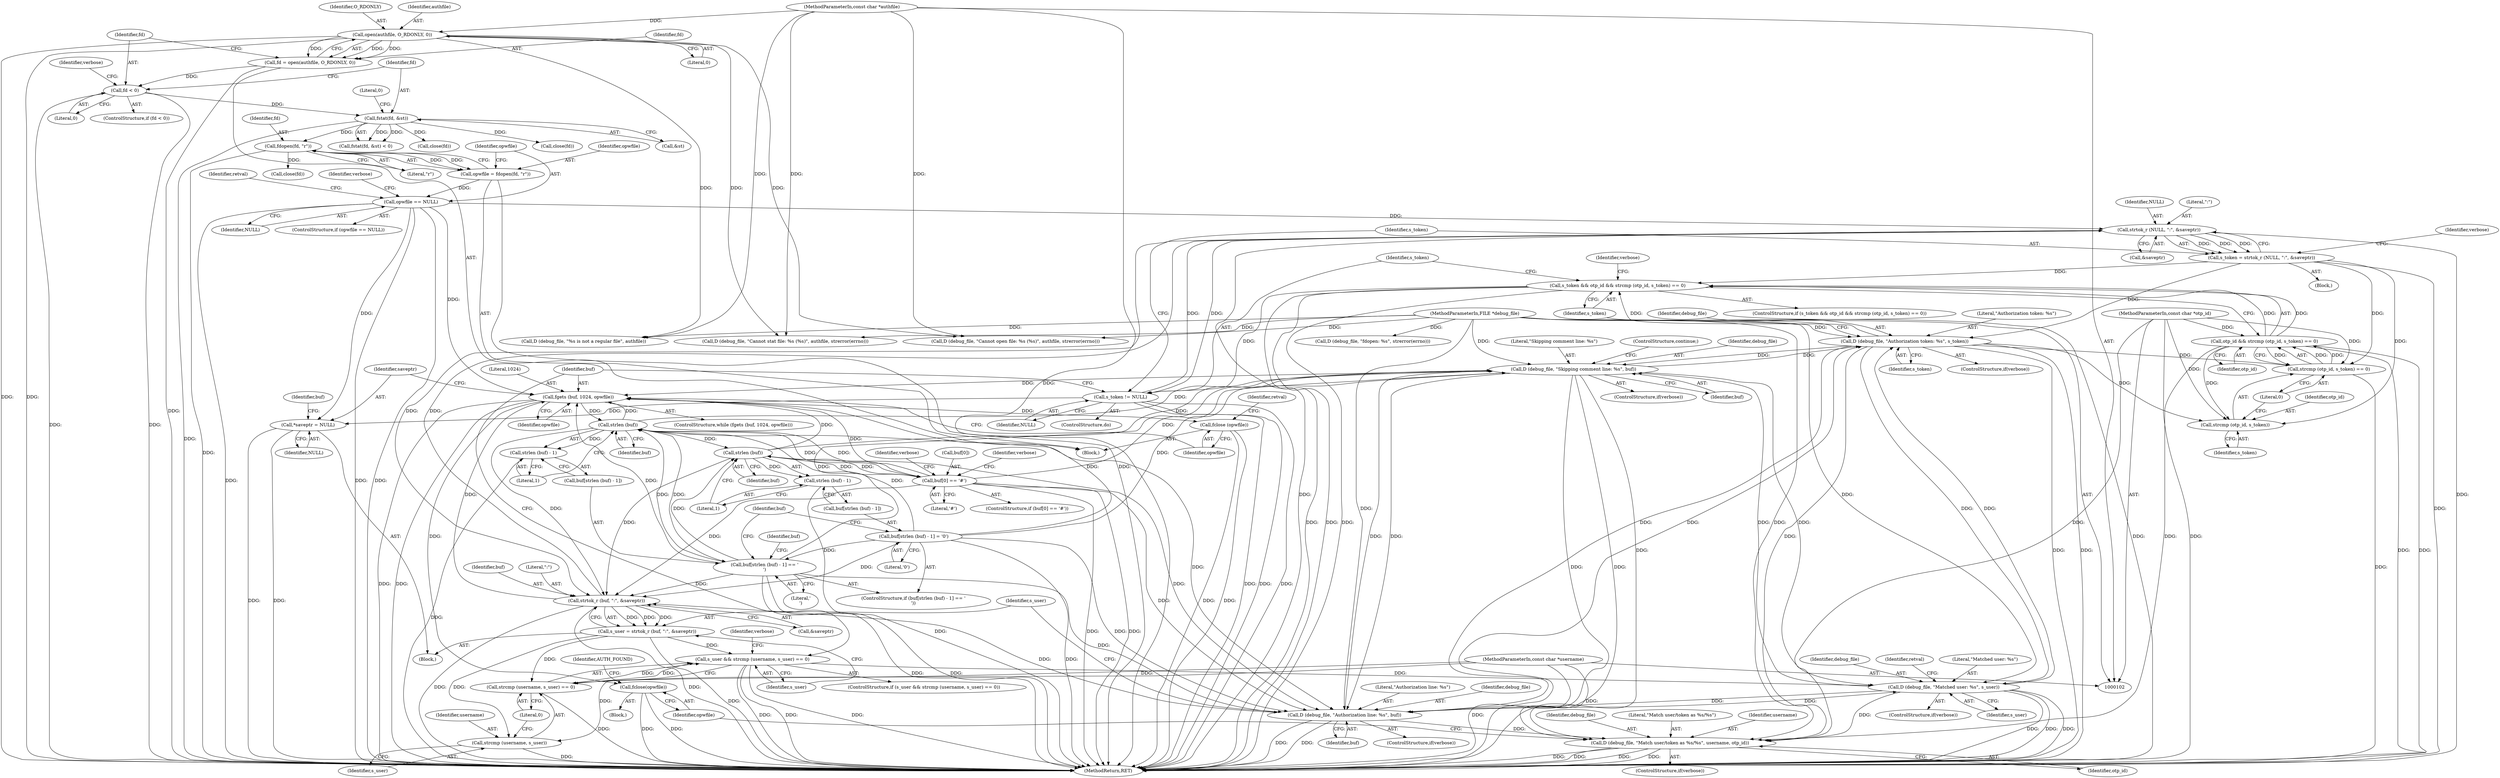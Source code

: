 digraph "0_yubico-pam_0f6ceabab0a8849b47f67d727aa526c2656089ba@API" {
"1000277" [label="(Call,strtok_r (NULL, \":\", &saveptr))"];
"1000310" [label="(Call,s_token != NULL)"];
"1000289" [label="(Call,s_token && otp_id && strcmp (otp_id, s_token) == 0)"];
"1000275" [label="(Call,s_token = strtok_r (NULL, \":\", &saveptr))"];
"1000277" [label="(Call,strtok_r (NULL, \":\", &saveptr))"];
"1000183" [label="(Call,opwfile == NULL)"];
"1000177" [label="(Call,opwfile = fdopen(fd, \"r\"))"];
"1000179" [label="(Call,fdopen(fd, \"r\"))"];
"1000142" [label="(Call,fstat(fd, &st))"];
"1000126" [label="(Call,fd < 0)"];
"1000119" [label="(Call,fd = open(authfile, O_RDONLY, 0))"];
"1000121" [label="(Call,open(authfile, O_RDONLY, 0))"];
"1000103" [label="(MethodParameterIn,const char *authfile)"];
"1000250" [label="(Call,strtok_r (buf, \":\", &saveptr))"];
"1000224" [label="(Call,strlen (buf))"];
"1000216" [label="(Call,strlen (buf))"];
"1000220" [label="(Call,buf[strlen (buf) - 1] = '\0')"];
"1000202" [label="(Call,fgets (buf, 1024, opwfile))"];
"1000212" [label="(Call,buf[strlen (buf) - 1] == '\n')"];
"1000229" [label="(Call,buf[0] == '#')"];
"1000237" [label="(Call,D (debug_file, \"Skipping comment line: %s\", buf))"];
"1000284" [label="(Call,D (debug_file, \"Authorization token: %s\", s_token))"];
"1000266" [label="(Call,D (debug_file, \"Matched user: %s\", s_user))"];
"1000244" [label="(Call,D (debug_file, \"Authorization line: %s\", buf))"];
"1000107" [label="(MethodParameterIn,FILE *debug_file)"];
"1000256" [label="(Call,s_user && strcmp (username, s_user) == 0)"];
"1000248" [label="(Call,s_user = strtok_r (buf, \":\", &saveptr))"];
"1000258" [label="(Call,strcmp (username, s_user) == 0)"];
"1000104" [label="(MethodParameterIn,const char *username)"];
"1000291" [label="(Call,otp_id && strcmp (otp_id, s_token) == 0)"];
"1000105" [label="(MethodParameterIn,const char *otp_id)"];
"1000293" [label="(Call,strcmp (otp_id, s_token) == 0)"];
"1000223" [label="(Call,strlen (buf) - 1)"];
"1000208" [label="(Call,*saveptr = NULL)"];
"1000294" [label="(Call,strcmp (otp_id, s_token))"];
"1000301" [label="(Call,D (debug_file, \"Match user/token as %s/%s\", username, otp_id))"];
"1000215" [label="(Call,strlen (buf) - 1)"];
"1000306" [label="(Call,fclose(opwfile))"];
"1000313" [label="(Call,fclose (opwfile))"];
"1000259" [label="(Call,strcmp (username, s_user))"];
"1000219" [label="(Literal,'\n')"];
"1000253" [label="(Call,&saveptr)"];
"1000264" [label="(ControlStructure,if(verbose))"];
"1000211" [label="(ControlStructure,if (buf[strlen (buf) - 1] == '\n'))"];
"1000246" [label="(Literal,\"Authorization line: %s\")"];
"1000119" [label="(Call,fd = open(authfile, O_RDONLY, 0))"];
"1000251" [label="(Identifier,buf)"];
"1000243" [label="(Identifier,verbose)"];
"1000293" [label="(Call,strcmp (otp_id, s_token) == 0)"];
"1000202" [label="(Call,fgets (buf, 1024, opwfile))"];
"1000216" [label="(Call,strlen (buf))"];
"1000208" [label="(Call,*saveptr = NULL)"];
"1000298" [label="(Block,)"];
"1000105" [label="(MethodParameterIn,const char *otp_id)"];
"1000132" [label="(Call,D (debug_file, \"Cannot open file: %s (%s)\", authfile, strerror(errno)))"];
"1000224" [label="(Call,strlen (buf))"];
"1000201" [label="(ControlStructure,while (fgets (buf, 1024, opwfile)))"];
"1000210" [label="(Identifier,NULL)"];
"1000309" [label="(Identifier,AUTH_FOUND)"];
"1000296" [label="(Identifier,s_token)"];
"1000289" [label="(Call,s_token && otp_id && strcmp (otp_id, s_token) == 0)"];
"1000126" [label="(Call,fd < 0)"];
"1000302" [label="(Identifier,debug_file)"];
"1000284" [label="(Call,D (debug_file, \"Authorization token: %s\", s_token))"];
"1000128" [label="(Literal,0)"];
"1000124" [label="(Literal,0)"];
"1000209" [label="(Identifier,saveptr)"];
"1000107" [label="(MethodParameterIn,FILE *debug_file)"];
"1000177" [label="(Call,opwfile = fdopen(fd, \"r\"))"];
"1000231" [label="(Identifier,buf)"];
"1000225" [label="(Identifier,buf)"];
"1000285" [label="(Identifier,debug_file)"];
"1000257" [label="(Identifier,s_user)"];
"1000250" [label="(Call,strtok_r (buf, \":\", &saveptr))"];
"1000179" [label="(Call,fdopen(fd, \"r\"))"];
"1000290" [label="(Identifier,s_token)"];
"1000306" [label="(Call,fclose(opwfile))"];
"1000142" [label="(Call,fstat(fd, &st))"];
"1000291" [label="(Call,otp_id && strcmp (otp_id, s_token) == 0)"];
"1000269" [label="(Identifier,s_user)"];
"1000297" [label="(Literal,0)"];
"1000311" [label="(Identifier,s_token)"];
"1000317" [label="(MethodReturn,RET)"];
"1000169" [label="(Call,D (debug_file, \"%s is not a regular file\", authfile))"];
"1000294" [label="(Call,strcmp (otp_id, s_token))"];
"1000235" [label="(ControlStructure,if(verbose))"];
"1000212" [label="(Call,buf[strlen (buf) - 1] == '\n')"];
"1000120" [label="(Identifier,fd)"];
"1000125" [label="(ControlStructure,if (fd < 0))"];
"1000283" [label="(Identifier,verbose)"];
"1000288" [label="(ControlStructure,if (s_token && otp_id && strcmp (otp_id, s_token) == 0))"];
"1000312" [label="(Identifier,NULL)"];
"1000276" [label="(Identifier,s_token)"];
"1000173" [label="(Call,close(fd))"];
"1000206" [label="(Block,)"];
"1000226" [label="(Literal,1)"];
"1000280" [label="(Call,&saveptr)"];
"1000301" [label="(Call,D (debug_file, \"Match user/token as %s/%s\", username, otp_id))"];
"1000287" [label="(Identifier,s_token)"];
"1000248" [label="(Call,s_user = strtok_r (buf, \":\", &saveptr))"];
"1000123" [label="(Identifier,O_RDONLY)"];
"1000299" [label="(ControlStructure,if(verbose))"];
"1000184" [label="(Identifier,opwfile)"];
"1000275" [label="(Call,s_token = strtok_r (NULL, \":\", &saveptr))"];
"1000259" [label="(Call,strcmp (username, s_user))"];
"1000205" [label="(Identifier,opwfile)"];
"1000121" [label="(Call,open(authfile, O_RDONLY, 0))"];
"1000108" [label="(Block,)"];
"1000305" [label="(Identifier,otp_id)"];
"1000194" [label="(Call,close(fd))"];
"1000214" [label="(Identifier,buf)"];
"1000314" [label="(Identifier,opwfile)"];
"1000217" [label="(Identifier,buf)"];
"1000255" [label="(ControlStructure,if (s_user && strcmp (username, s_user) == 0))"];
"1000183" [label="(Call,opwfile == NULL)"];
"1000274" [label="(Block,)"];
"1000267" [label="(Identifier,debug_file)"];
"1000271" [label="(Identifier,retval)"];
"1000310" [label="(Call,s_token != NULL)"];
"1000282" [label="(ControlStructure,if(verbose))"];
"1000295" [label="(Identifier,otp_id)"];
"1000286" [label="(Literal,\"Authorization token: %s\")"];
"1000300" [label="(Identifier,verbose)"];
"1000307" [label="(Identifier,opwfile)"];
"1000244" [label="(Call,D (debug_file, \"Authorization line: %s\", buf))"];
"1000266" [label="(Call,D (debug_file, \"Matched user: %s\", s_user))"];
"1000156" [label="(Call,close(fd))"];
"1000273" [label="(ControlStructure,do)"];
"1000122" [label="(Identifier,authfile)"];
"1000144" [label="(Call,&st)"];
"1000247" [label="(Identifier,buf)"];
"1000189" [label="(Call,D (debug_file, \"fdopen: %s\", strerror(errno)))"];
"1000313" [label="(Call,fclose (opwfile))"];
"1000237" [label="(Call,D (debug_file, \"Skipping comment line: %s\", buf))"];
"1000240" [label="(Identifier,buf)"];
"1000292" [label="(Identifier,otp_id)"];
"1000303" [label="(Literal,\"Match user/token as %s/%s\")"];
"1000260" [label="(Identifier,username)"];
"1000141" [label="(Call,fstat(fd, &st) < 0)"];
"1000150" [label="(Call,D (debug_file, \"Cannot stat file: %s (%s)\", authfile, strerror(errno)))"];
"1000252" [label="(Literal,\":\")"];
"1000215" [label="(Call,strlen (buf) - 1)"];
"1000242" [label="(ControlStructure,if(verbose))"];
"1000222" [label="(Identifier,buf)"];
"1000227" [label="(Literal,'\0')"];
"1000127" [label="(Identifier,fd)"];
"1000204" [label="(Literal,1024)"];
"1000239" [label="(Literal,\"Skipping comment line: %s\")"];
"1000221" [label="(Call,buf[strlen (buf) - 1])"];
"1000316" [label="(Identifier,retval)"];
"1000199" [label="(Identifier,retval)"];
"1000218" [label="(Literal,1)"];
"1000213" [label="(Call,buf[strlen (buf) - 1])"];
"1000265" [label="(Identifier,verbose)"];
"1000245" [label="(Identifier,debug_file)"];
"1000268" [label="(Literal,\"Matched user: %s\")"];
"1000203" [label="(Identifier,buf)"];
"1000258" [label="(Call,strcmp (username, s_user) == 0)"];
"1000230" [label="(Call,buf[0])"];
"1000262" [label="(Literal,0)"];
"1000143" [label="(Identifier,fd)"];
"1000180" [label="(Identifier,fd)"];
"1000103" [label="(MethodParameterIn,const char *authfile)"];
"1000256" [label="(Call,s_user && strcmp (username, s_user) == 0)"];
"1000104" [label="(MethodParameterIn,const char *username)"];
"1000241" [label="(ControlStructure,continue;)"];
"1000220" [label="(Call,buf[strlen (buf) - 1] = '\0')"];
"1000185" [label="(Identifier,NULL)"];
"1000236" [label="(Identifier,verbose)"];
"1000181" [label="(Literal,\"r\")"];
"1000233" [label="(Literal,'#')"];
"1000228" [label="(ControlStructure,if (buf[0] == '#'))"];
"1000188" [label="(Identifier,verbose)"];
"1000304" [label="(Identifier,username)"];
"1000223" [label="(Call,strlen (buf) - 1)"];
"1000178" [label="(Identifier,opwfile)"];
"1000278" [label="(Identifier,NULL)"];
"1000238" [label="(Identifier,debug_file)"];
"1000261" [label="(Identifier,s_user)"];
"1000131" [label="(Identifier,verbose)"];
"1000182" [label="(ControlStructure,if (opwfile == NULL))"];
"1000279" [label="(Literal,\":\")"];
"1000146" [label="(Literal,0)"];
"1000249" [label="(Identifier,s_user)"];
"1000277" [label="(Call,strtok_r (NULL, \":\", &saveptr))"];
"1000229" [label="(Call,buf[0] == '#')"];
"1000277" -> "1000275"  [label="AST: "];
"1000277" -> "1000280"  [label="CFG: "];
"1000278" -> "1000277"  [label="AST: "];
"1000279" -> "1000277"  [label="AST: "];
"1000280" -> "1000277"  [label="AST: "];
"1000275" -> "1000277"  [label="CFG: "];
"1000277" -> "1000317"  [label="DDG: "];
"1000277" -> "1000317"  [label="DDG: "];
"1000277" -> "1000250"  [label="DDG: "];
"1000277" -> "1000275"  [label="DDG: "];
"1000277" -> "1000275"  [label="DDG: "];
"1000277" -> "1000275"  [label="DDG: "];
"1000310" -> "1000277"  [label="DDG: "];
"1000183" -> "1000277"  [label="DDG: "];
"1000250" -> "1000277"  [label="DDG: "];
"1000277" -> "1000310"  [label="DDG: "];
"1000310" -> "1000273"  [label="AST: "];
"1000310" -> "1000312"  [label="CFG: "];
"1000311" -> "1000310"  [label="AST: "];
"1000312" -> "1000310"  [label="AST: "];
"1000203" -> "1000310"  [label="CFG: "];
"1000276" -> "1000310"  [label="CFG: "];
"1000310" -> "1000317"  [label="DDG: "];
"1000310" -> "1000317"  [label="DDG: "];
"1000310" -> "1000317"  [label="DDG: "];
"1000310" -> "1000208"  [label="DDG: "];
"1000289" -> "1000310"  [label="DDG: "];
"1000289" -> "1000288"  [label="AST: "];
"1000289" -> "1000290"  [label="CFG: "];
"1000289" -> "1000291"  [label="CFG: "];
"1000290" -> "1000289"  [label="AST: "];
"1000291" -> "1000289"  [label="AST: "];
"1000311" -> "1000289"  [label="CFG: "];
"1000300" -> "1000289"  [label="CFG: "];
"1000289" -> "1000317"  [label="DDG: "];
"1000289" -> "1000317"  [label="DDG: "];
"1000289" -> "1000317"  [label="DDG: "];
"1000275" -> "1000289"  [label="DDG: "];
"1000284" -> "1000289"  [label="DDG: "];
"1000291" -> "1000289"  [label="DDG: "];
"1000291" -> "1000289"  [label="DDG: "];
"1000275" -> "1000274"  [label="AST: "];
"1000276" -> "1000275"  [label="AST: "];
"1000283" -> "1000275"  [label="CFG: "];
"1000275" -> "1000317"  [label="DDG: "];
"1000275" -> "1000284"  [label="DDG: "];
"1000275" -> "1000293"  [label="DDG: "];
"1000275" -> "1000294"  [label="DDG: "];
"1000183" -> "1000182"  [label="AST: "];
"1000183" -> "1000185"  [label="CFG: "];
"1000184" -> "1000183"  [label="AST: "];
"1000185" -> "1000183"  [label="AST: "];
"1000188" -> "1000183"  [label="CFG: "];
"1000199" -> "1000183"  [label="CFG: "];
"1000183" -> "1000317"  [label="DDG: "];
"1000183" -> "1000317"  [label="DDG: "];
"1000183" -> "1000317"  [label="DDG: "];
"1000177" -> "1000183"  [label="DDG: "];
"1000183" -> "1000202"  [label="DDG: "];
"1000183" -> "1000208"  [label="DDG: "];
"1000177" -> "1000108"  [label="AST: "];
"1000177" -> "1000179"  [label="CFG: "];
"1000178" -> "1000177"  [label="AST: "];
"1000179" -> "1000177"  [label="AST: "];
"1000184" -> "1000177"  [label="CFG: "];
"1000177" -> "1000317"  [label="DDG: "];
"1000179" -> "1000177"  [label="DDG: "];
"1000179" -> "1000177"  [label="DDG: "];
"1000179" -> "1000181"  [label="CFG: "];
"1000180" -> "1000179"  [label="AST: "];
"1000181" -> "1000179"  [label="AST: "];
"1000179" -> "1000317"  [label="DDG: "];
"1000142" -> "1000179"  [label="DDG: "];
"1000179" -> "1000194"  [label="DDG: "];
"1000142" -> "1000141"  [label="AST: "];
"1000142" -> "1000144"  [label="CFG: "];
"1000143" -> "1000142"  [label="AST: "];
"1000144" -> "1000142"  [label="AST: "];
"1000146" -> "1000142"  [label="CFG: "];
"1000142" -> "1000317"  [label="DDG: "];
"1000142" -> "1000141"  [label="DDG: "];
"1000142" -> "1000141"  [label="DDG: "];
"1000126" -> "1000142"  [label="DDG: "];
"1000142" -> "1000156"  [label="DDG: "];
"1000142" -> "1000173"  [label="DDG: "];
"1000126" -> "1000125"  [label="AST: "];
"1000126" -> "1000128"  [label="CFG: "];
"1000127" -> "1000126"  [label="AST: "];
"1000128" -> "1000126"  [label="AST: "];
"1000131" -> "1000126"  [label="CFG: "];
"1000143" -> "1000126"  [label="CFG: "];
"1000126" -> "1000317"  [label="DDG: "];
"1000126" -> "1000317"  [label="DDG: "];
"1000119" -> "1000126"  [label="DDG: "];
"1000119" -> "1000108"  [label="AST: "];
"1000119" -> "1000121"  [label="CFG: "];
"1000120" -> "1000119"  [label="AST: "];
"1000121" -> "1000119"  [label="AST: "];
"1000127" -> "1000119"  [label="CFG: "];
"1000119" -> "1000317"  [label="DDG: "];
"1000121" -> "1000119"  [label="DDG: "];
"1000121" -> "1000119"  [label="DDG: "];
"1000121" -> "1000119"  [label="DDG: "];
"1000121" -> "1000124"  [label="CFG: "];
"1000122" -> "1000121"  [label="AST: "];
"1000123" -> "1000121"  [label="AST: "];
"1000124" -> "1000121"  [label="AST: "];
"1000121" -> "1000317"  [label="DDG: "];
"1000121" -> "1000317"  [label="DDG: "];
"1000103" -> "1000121"  [label="DDG: "];
"1000121" -> "1000132"  [label="DDG: "];
"1000121" -> "1000150"  [label="DDG: "];
"1000121" -> "1000169"  [label="DDG: "];
"1000103" -> "1000102"  [label="AST: "];
"1000103" -> "1000317"  [label="DDG: "];
"1000103" -> "1000132"  [label="DDG: "];
"1000103" -> "1000150"  [label="DDG: "];
"1000103" -> "1000169"  [label="DDG: "];
"1000250" -> "1000248"  [label="AST: "];
"1000250" -> "1000253"  [label="CFG: "];
"1000251" -> "1000250"  [label="AST: "];
"1000252" -> "1000250"  [label="AST: "];
"1000253" -> "1000250"  [label="AST: "];
"1000248" -> "1000250"  [label="CFG: "];
"1000250" -> "1000317"  [label="DDG: "];
"1000250" -> "1000317"  [label="DDG: "];
"1000250" -> "1000202"  [label="DDG: "];
"1000250" -> "1000248"  [label="DDG: "];
"1000250" -> "1000248"  [label="DDG: "];
"1000250" -> "1000248"  [label="DDG: "];
"1000224" -> "1000250"  [label="DDG: "];
"1000220" -> "1000250"  [label="DDG: "];
"1000216" -> "1000250"  [label="DDG: "];
"1000212" -> "1000250"  [label="DDG: "];
"1000229" -> "1000250"  [label="DDG: "];
"1000244" -> "1000250"  [label="DDG: "];
"1000224" -> "1000223"  [label="AST: "];
"1000224" -> "1000225"  [label="CFG: "];
"1000225" -> "1000224"  [label="AST: "];
"1000226" -> "1000224"  [label="CFG: "];
"1000224" -> "1000202"  [label="DDG: "];
"1000224" -> "1000223"  [label="DDG: "];
"1000216" -> "1000224"  [label="DDG: "];
"1000212" -> "1000224"  [label="DDG: "];
"1000229" -> "1000224"  [label="DDG: "];
"1000224" -> "1000229"  [label="DDG: "];
"1000224" -> "1000237"  [label="DDG: "];
"1000224" -> "1000244"  [label="DDG: "];
"1000216" -> "1000215"  [label="AST: "];
"1000216" -> "1000217"  [label="CFG: "];
"1000217" -> "1000216"  [label="AST: "];
"1000218" -> "1000216"  [label="CFG: "];
"1000216" -> "1000202"  [label="DDG: "];
"1000216" -> "1000212"  [label="DDG: "];
"1000216" -> "1000215"  [label="DDG: "];
"1000220" -> "1000216"  [label="DDG: "];
"1000202" -> "1000216"  [label="DDG: "];
"1000212" -> "1000216"  [label="DDG: "];
"1000229" -> "1000216"  [label="DDG: "];
"1000216" -> "1000229"  [label="DDG: "];
"1000216" -> "1000237"  [label="DDG: "];
"1000216" -> "1000244"  [label="DDG: "];
"1000220" -> "1000211"  [label="AST: "];
"1000220" -> "1000227"  [label="CFG: "];
"1000221" -> "1000220"  [label="AST: "];
"1000227" -> "1000220"  [label="AST: "];
"1000231" -> "1000220"  [label="CFG: "];
"1000220" -> "1000317"  [label="DDG: "];
"1000220" -> "1000202"  [label="DDG: "];
"1000220" -> "1000212"  [label="DDG: "];
"1000220" -> "1000237"  [label="DDG: "];
"1000220" -> "1000244"  [label="DDG: "];
"1000202" -> "1000201"  [label="AST: "];
"1000202" -> "1000205"  [label="CFG: "];
"1000203" -> "1000202"  [label="AST: "];
"1000204" -> "1000202"  [label="AST: "];
"1000205" -> "1000202"  [label="AST: "];
"1000209" -> "1000202"  [label="CFG: "];
"1000314" -> "1000202"  [label="CFG: "];
"1000202" -> "1000317"  [label="DDG: "];
"1000202" -> "1000317"  [label="DDG: "];
"1000212" -> "1000202"  [label="DDG: "];
"1000229" -> "1000202"  [label="DDG: "];
"1000237" -> "1000202"  [label="DDG: "];
"1000202" -> "1000306"  [label="DDG: "];
"1000202" -> "1000313"  [label="DDG: "];
"1000212" -> "1000211"  [label="AST: "];
"1000212" -> "1000219"  [label="CFG: "];
"1000213" -> "1000212"  [label="AST: "];
"1000219" -> "1000212"  [label="AST: "];
"1000222" -> "1000212"  [label="CFG: "];
"1000231" -> "1000212"  [label="CFG: "];
"1000212" -> "1000317"  [label="DDG: "];
"1000212" -> "1000317"  [label="DDG: "];
"1000212" -> "1000237"  [label="DDG: "];
"1000212" -> "1000244"  [label="DDG: "];
"1000229" -> "1000228"  [label="AST: "];
"1000229" -> "1000233"  [label="CFG: "];
"1000230" -> "1000229"  [label="AST: "];
"1000233" -> "1000229"  [label="AST: "];
"1000236" -> "1000229"  [label="CFG: "];
"1000243" -> "1000229"  [label="CFG: "];
"1000229" -> "1000317"  [label="DDG: "];
"1000229" -> "1000317"  [label="DDG: "];
"1000229" -> "1000237"  [label="DDG: "];
"1000229" -> "1000244"  [label="DDG: "];
"1000237" -> "1000235"  [label="AST: "];
"1000237" -> "1000240"  [label="CFG: "];
"1000238" -> "1000237"  [label="AST: "];
"1000239" -> "1000237"  [label="AST: "];
"1000240" -> "1000237"  [label="AST: "];
"1000241" -> "1000237"  [label="CFG: "];
"1000237" -> "1000317"  [label="DDG: "];
"1000237" -> "1000317"  [label="DDG: "];
"1000284" -> "1000237"  [label="DDG: "];
"1000266" -> "1000237"  [label="DDG: "];
"1000244" -> "1000237"  [label="DDG: "];
"1000107" -> "1000237"  [label="DDG: "];
"1000237" -> "1000244"  [label="DDG: "];
"1000237" -> "1000266"  [label="DDG: "];
"1000237" -> "1000284"  [label="DDG: "];
"1000237" -> "1000301"  [label="DDG: "];
"1000284" -> "1000282"  [label="AST: "];
"1000284" -> "1000287"  [label="CFG: "];
"1000285" -> "1000284"  [label="AST: "];
"1000286" -> "1000284"  [label="AST: "];
"1000287" -> "1000284"  [label="AST: "];
"1000290" -> "1000284"  [label="CFG: "];
"1000284" -> "1000317"  [label="DDG: "];
"1000284" -> "1000317"  [label="DDG: "];
"1000284" -> "1000244"  [label="DDG: "];
"1000284" -> "1000266"  [label="DDG: "];
"1000266" -> "1000284"  [label="DDG: "];
"1000244" -> "1000284"  [label="DDG: "];
"1000107" -> "1000284"  [label="DDG: "];
"1000284" -> "1000293"  [label="DDG: "];
"1000284" -> "1000294"  [label="DDG: "];
"1000284" -> "1000301"  [label="DDG: "];
"1000266" -> "1000264"  [label="AST: "];
"1000266" -> "1000269"  [label="CFG: "];
"1000267" -> "1000266"  [label="AST: "];
"1000268" -> "1000266"  [label="AST: "];
"1000269" -> "1000266"  [label="AST: "];
"1000271" -> "1000266"  [label="CFG: "];
"1000266" -> "1000317"  [label="DDG: "];
"1000266" -> "1000317"  [label="DDG: "];
"1000266" -> "1000317"  [label="DDG: "];
"1000266" -> "1000244"  [label="DDG: "];
"1000244" -> "1000266"  [label="DDG: "];
"1000107" -> "1000266"  [label="DDG: "];
"1000256" -> "1000266"  [label="DDG: "];
"1000266" -> "1000301"  [label="DDG: "];
"1000244" -> "1000242"  [label="AST: "];
"1000244" -> "1000247"  [label="CFG: "];
"1000245" -> "1000244"  [label="AST: "];
"1000246" -> "1000244"  [label="AST: "];
"1000247" -> "1000244"  [label="AST: "];
"1000249" -> "1000244"  [label="CFG: "];
"1000244" -> "1000317"  [label="DDG: "];
"1000244" -> "1000317"  [label="DDG: "];
"1000107" -> "1000244"  [label="DDG: "];
"1000244" -> "1000301"  [label="DDG: "];
"1000107" -> "1000102"  [label="AST: "];
"1000107" -> "1000317"  [label="DDG: "];
"1000107" -> "1000132"  [label="DDG: "];
"1000107" -> "1000150"  [label="DDG: "];
"1000107" -> "1000169"  [label="DDG: "];
"1000107" -> "1000189"  [label="DDG: "];
"1000107" -> "1000301"  [label="DDG: "];
"1000256" -> "1000255"  [label="AST: "];
"1000256" -> "1000257"  [label="CFG: "];
"1000256" -> "1000258"  [label="CFG: "];
"1000257" -> "1000256"  [label="AST: "];
"1000258" -> "1000256"  [label="AST: "];
"1000203" -> "1000256"  [label="CFG: "];
"1000265" -> "1000256"  [label="CFG: "];
"1000256" -> "1000317"  [label="DDG: "];
"1000256" -> "1000317"  [label="DDG: "];
"1000256" -> "1000317"  [label="DDG: "];
"1000248" -> "1000256"  [label="DDG: "];
"1000258" -> "1000256"  [label="DDG: "];
"1000258" -> "1000256"  [label="DDG: "];
"1000248" -> "1000206"  [label="AST: "];
"1000249" -> "1000248"  [label="AST: "];
"1000257" -> "1000248"  [label="CFG: "];
"1000248" -> "1000317"  [label="DDG: "];
"1000248" -> "1000258"  [label="DDG: "];
"1000248" -> "1000259"  [label="DDG: "];
"1000258" -> "1000262"  [label="CFG: "];
"1000259" -> "1000258"  [label="AST: "];
"1000262" -> "1000258"  [label="AST: "];
"1000258" -> "1000317"  [label="DDG: "];
"1000104" -> "1000258"  [label="DDG: "];
"1000104" -> "1000102"  [label="AST: "];
"1000104" -> "1000317"  [label="DDG: "];
"1000104" -> "1000259"  [label="DDG: "];
"1000104" -> "1000301"  [label="DDG: "];
"1000291" -> "1000292"  [label="CFG: "];
"1000291" -> "1000293"  [label="CFG: "];
"1000292" -> "1000291"  [label="AST: "];
"1000293" -> "1000291"  [label="AST: "];
"1000291" -> "1000317"  [label="DDG: "];
"1000291" -> "1000317"  [label="DDG: "];
"1000105" -> "1000291"  [label="DDG: "];
"1000293" -> "1000291"  [label="DDG: "];
"1000293" -> "1000291"  [label="DDG: "];
"1000291" -> "1000293"  [label="DDG: "];
"1000291" -> "1000294"  [label="DDG: "];
"1000291" -> "1000301"  [label="DDG: "];
"1000105" -> "1000102"  [label="AST: "];
"1000105" -> "1000317"  [label="DDG: "];
"1000105" -> "1000293"  [label="DDG: "];
"1000105" -> "1000294"  [label="DDG: "];
"1000105" -> "1000301"  [label="DDG: "];
"1000293" -> "1000297"  [label="CFG: "];
"1000294" -> "1000293"  [label="AST: "];
"1000297" -> "1000293"  [label="AST: "];
"1000293" -> "1000317"  [label="DDG: "];
"1000223" -> "1000221"  [label="AST: "];
"1000223" -> "1000226"  [label="CFG: "];
"1000226" -> "1000223"  [label="AST: "];
"1000221" -> "1000223"  [label="CFG: "];
"1000223" -> "1000317"  [label="DDG: "];
"1000208" -> "1000206"  [label="AST: "];
"1000208" -> "1000210"  [label="CFG: "];
"1000209" -> "1000208"  [label="AST: "];
"1000210" -> "1000208"  [label="AST: "];
"1000214" -> "1000208"  [label="CFG: "];
"1000208" -> "1000317"  [label="DDG: "];
"1000208" -> "1000317"  [label="DDG: "];
"1000294" -> "1000296"  [label="CFG: "];
"1000295" -> "1000294"  [label="AST: "];
"1000296" -> "1000294"  [label="AST: "];
"1000297" -> "1000294"  [label="CFG: "];
"1000301" -> "1000299"  [label="AST: "];
"1000301" -> "1000305"  [label="CFG: "];
"1000302" -> "1000301"  [label="AST: "];
"1000303" -> "1000301"  [label="AST: "];
"1000304" -> "1000301"  [label="AST: "];
"1000305" -> "1000301"  [label="AST: "];
"1000307" -> "1000301"  [label="CFG: "];
"1000301" -> "1000317"  [label="DDG: "];
"1000301" -> "1000317"  [label="DDG: "];
"1000301" -> "1000317"  [label="DDG: "];
"1000301" -> "1000317"  [label="DDG: "];
"1000215" -> "1000213"  [label="AST: "];
"1000215" -> "1000218"  [label="CFG: "];
"1000218" -> "1000215"  [label="AST: "];
"1000213" -> "1000215"  [label="CFG: "];
"1000215" -> "1000317"  [label="DDG: "];
"1000306" -> "1000298"  [label="AST: "];
"1000306" -> "1000307"  [label="CFG: "];
"1000307" -> "1000306"  [label="AST: "];
"1000309" -> "1000306"  [label="CFG: "];
"1000306" -> "1000317"  [label="DDG: "];
"1000306" -> "1000317"  [label="DDG: "];
"1000313" -> "1000108"  [label="AST: "];
"1000313" -> "1000314"  [label="CFG: "];
"1000314" -> "1000313"  [label="AST: "];
"1000316" -> "1000313"  [label="CFG: "];
"1000313" -> "1000317"  [label="DDG: "];
"1000313" -> "1000317"  [label="DDG: "];
"1000259" -> "1000261"  [label="CFG: "];
"1000260" -> "1000259"  [label="AST: "];
"1000261" -> "1000259"  [label="AST: "];
"1000262" -> "1000259"  [label="CFG: "];
"1000259" -> "1000317"  [label="DDG: "];
}

